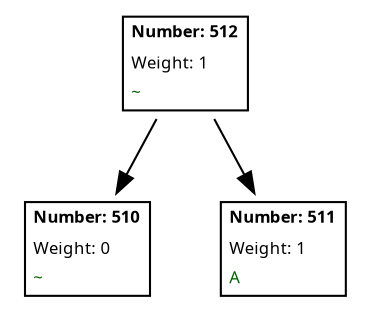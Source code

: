 digraph D {
    node [shape=plaintext fontname="Sans serif" fontsize="8"];
    510 [ label=<
     <table border="1" cellborder="0" cellspacing="1">
      <tr><td align="left"><b>Number: 510</b></td></tr>
      <tr><td align="left">Weight: 0</td></tr>
      <tr><td align="left"><font color="darkgreen">~</font></td></tr>
     </table>>];
    511 [ label=<
     <table border="1" cellborder="0" cellspacing="1">
      <tr><td align="left"><b>Number: 511</b></td></tr>
      <tr><td align="left">Weight: 1</td></tr>
      <tr><td align="left"><font color="darkgreen">A</font></td></tr>
     </table>>];
    512 [ label=<
     <table border="1" cellborder="0" cellspacing="1">
      <tr><td align="left"><b>Number: 512</b></td></tr>
      <tr><td align="left">Weight: 1</td></tr>
      <tr><td align="left"><font color="darkgreen">~</font></td></tr>
     </table>>];
    512->510;
    512->511;
}